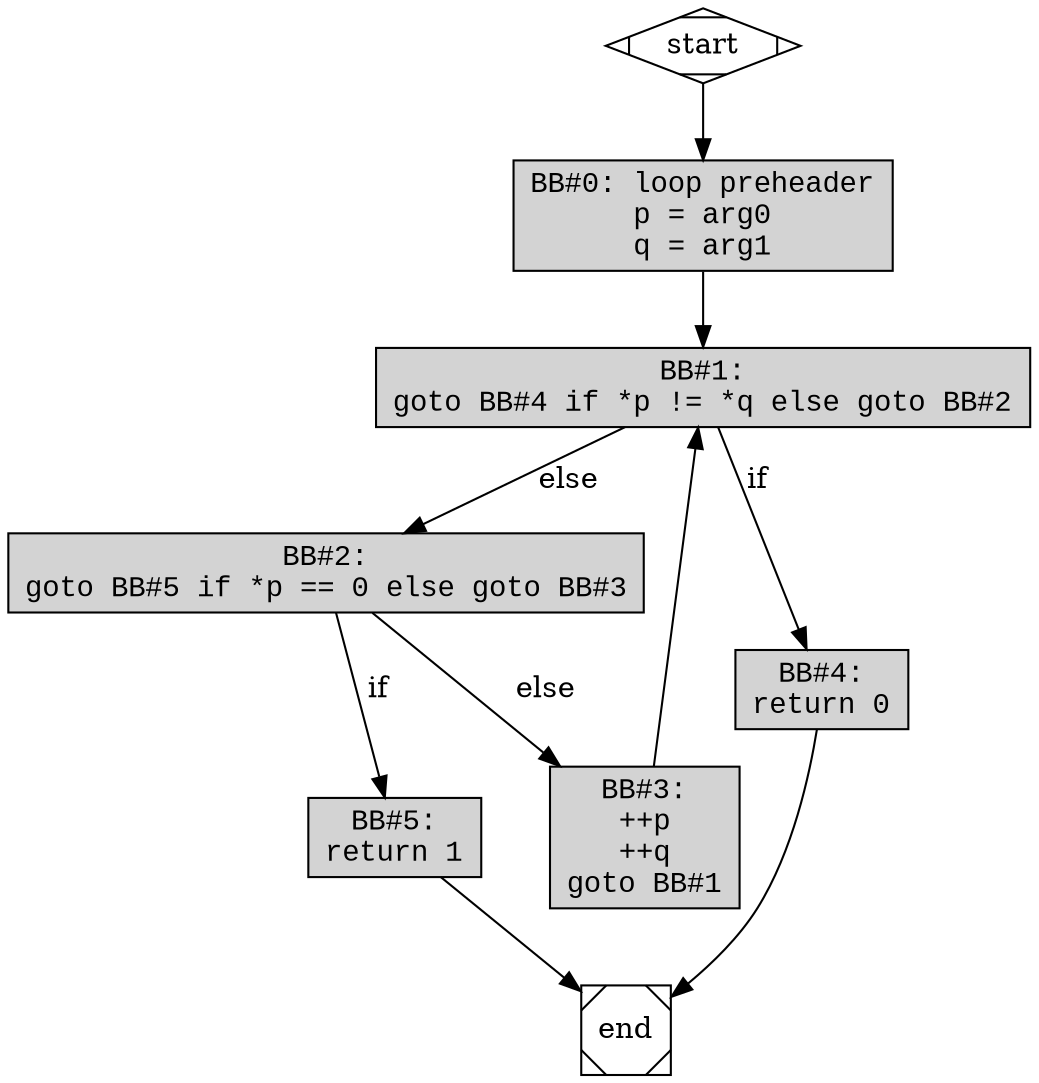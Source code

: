 digraph G {
    subgraph nodes {
        node [style=filled,shape=rect,fontname="Courier New"]
        b0 [label="BB#0: loop preheader\np = arg0\nq = arg1"]
        b1 [label="BB#1:\ngoto BB#4 if *p != *q else goto BB#2"]
        b2 [label="BB#2:\ngoto BB#5 if *p == 0 else goto BB#3"]
        b3 [label="BB#3:\n++p\n++q\ngoto BB#1"]
        b4 [label="BB#4:\nreturn 0"]
        b5 [label="BB#5:\nreturn 1"]
    }
  
  start -> b0;
  b0 -> b1;
  b1 -> b4 [label=if];
  b1 -> b2 [label=else];
  b2 -> b5 [label=if];
  b2 -> b3 [label=else];
  b3 -> b1;
  b4 -> end;
  b5 -> end;

  start [shape=Mdiamond];
  end [shape=Msquare];
}